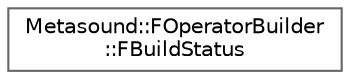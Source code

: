 digraph "Graphical Class Hierarchy"
{
 // INTERACTIVE_SVG=YES
 // LATEX_PDF_SIZE
  bgcolor="transparent";
  edge [fontname=Helvetica,fontsize=10,labelfontname=Helvetica,labelfontsize=10];
  node [fontname=Helvetica,fontsize=10,shape=box,height=0.2,width=0.4];
  rankdir="LR";
  Node0 [id="Node000000",label="Metasound::FOperatorBuilder\l::FBuildStatus",height=0.2,width=0.4,color="grey40", fillcolor="white", style="filled",URL="$d7/d1a/structMetasound_1_1FOperatorBuilder_1_1FBuildStatus.html",tooltip=" "];
}
